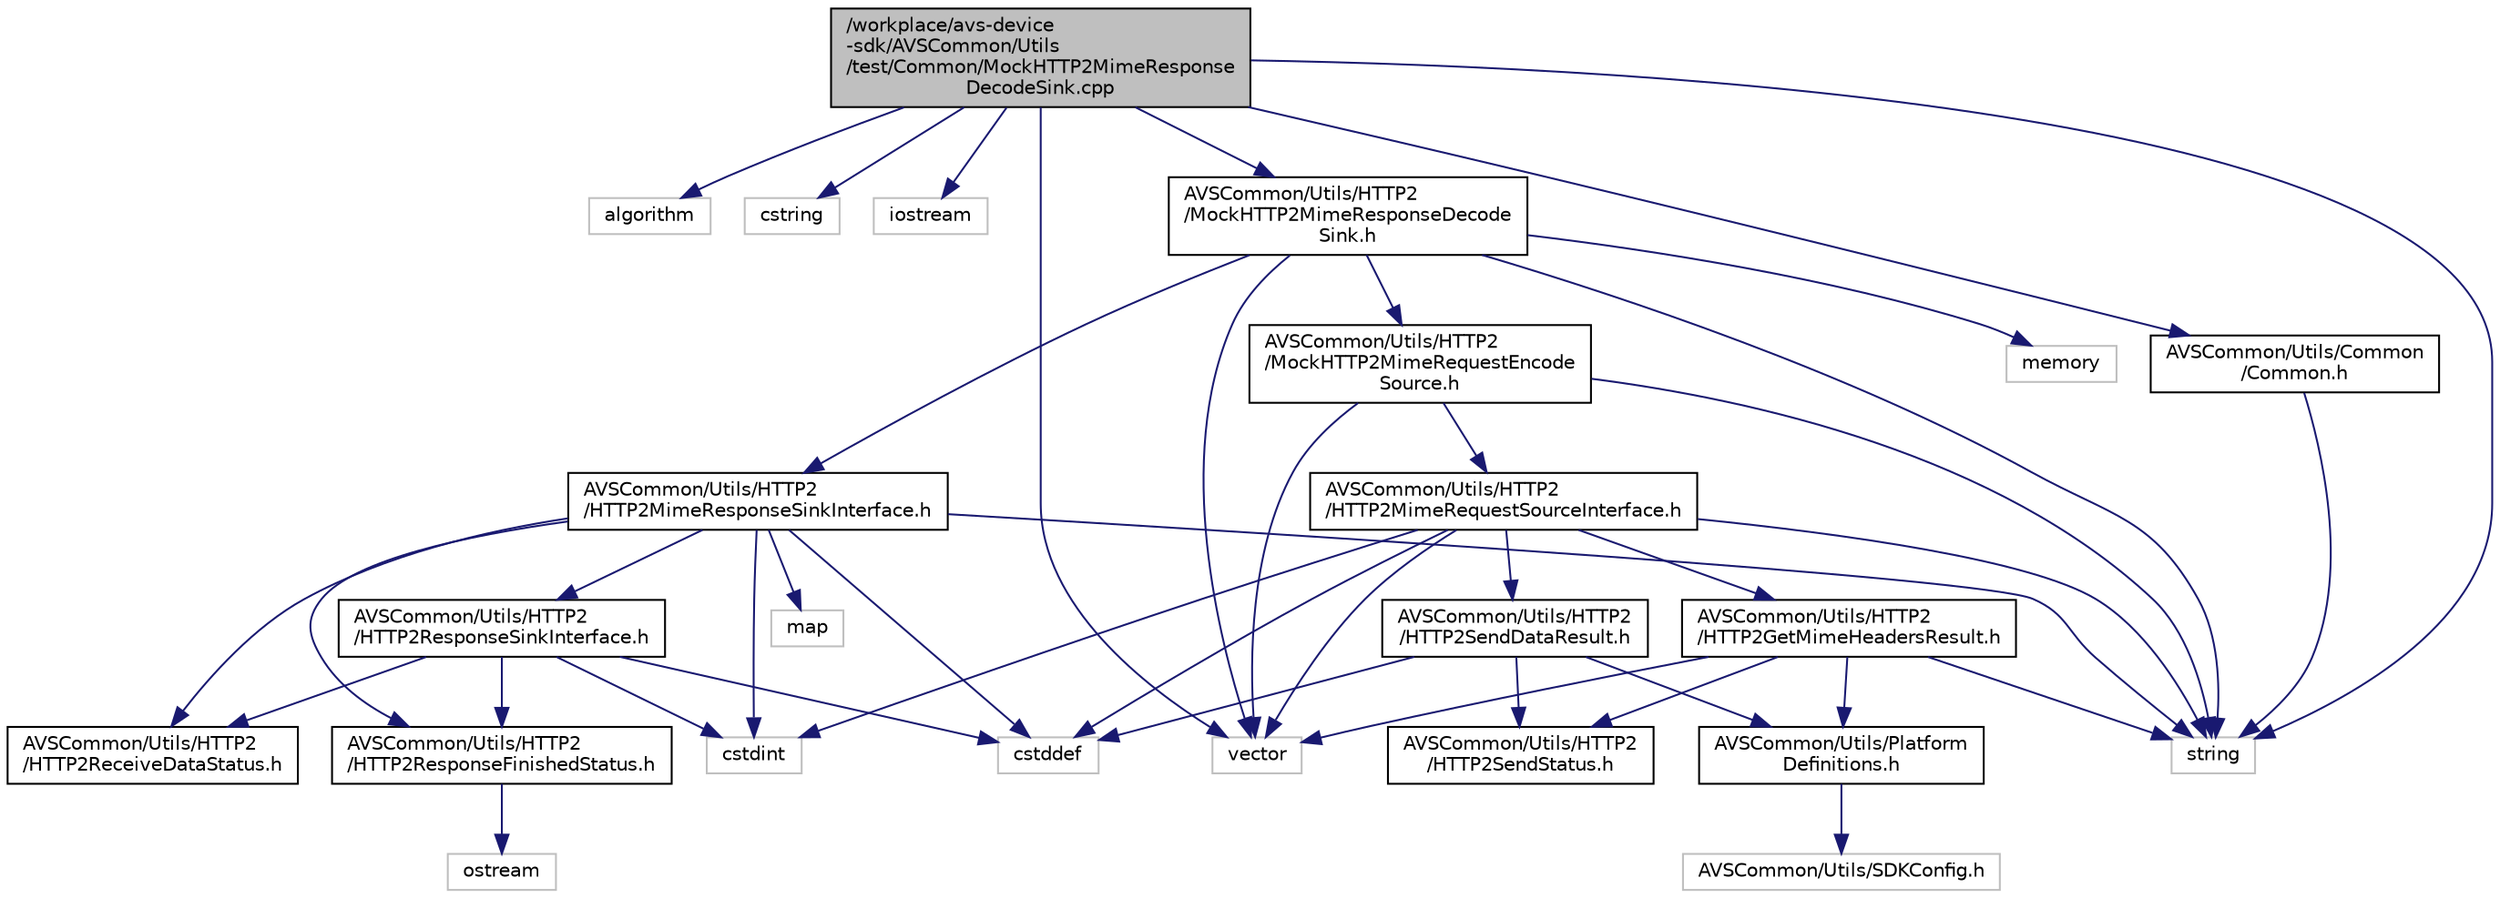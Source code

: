 digraph "/workplace/avs-device-sdk/AVSCommon/Utils/test/Common/MockHTTP2MimeResponseDecodeSink.cpp"
{
  edge [fontname="Helvetica",fontsize="10",labelfontname="Helvetica",labelfontsize="10"];
  node [fontname="Helvetica",fontsize="10",shape=record];
  Node0 [label="/workplace/avs-device\l-sdk/AVSCommon/Utils\l/test/Common/MockHTTP2MimeResponse\lDecodeSink.cpp",height=0.2,width=0.4,color="black", fillcolor="grey75", style="filled", fontcolor="black"];
  Node0 -> Node1 [color="midnightblue",fontsize="10",style="solid",fontname="Helvetica"];
  Node1 [label="algorithm",height=0.2,width=0.4,color="grey75", fillcolor="white", style="filled"];
  Node0 -> Node2 [color="midnightblue",fontsize="10",style="solid",fontname="Helvetica"];
  Node2 [label="cstring",height=0.2,width=0.4,color="grey75", fillcolor="white", style="filled"];
  Node0 -> Node3 [color="midnightblue",fontsize="10",style="solid",fontname="Helvetica"];
  Node3 [label="iostream",height=0.2,width=0.4,color="grey75", fillcolor="white", style="filled"];
  Node0 -> Node4 [color="midnightblue",fontsize="10",style="solid",fontname="Helvetica"];
  Node4 [label="string",height=0.2,width=0.4,color="grey75", fillcolor="white", style="filled"];
  Node0 -> Node5 [color="midnightblue",fontsize="10",style="solid",fontname="Helvetica"];
  Node5 [label="vector",height=0.2,width=0.4,color="grey75", fillcolor="white", style="filled"];
  Node0 -> Node6 [color="midnightblue",fontsize="10",style="solid",fontname="Helvetica"];
  Node6 [label="AVSCommon/Utils/HTTP2\l/MockHTTP2MimeResponseDecode\lSink.h",height=0.2,width=0.4,color="black", fillcolor="white", style="filled",URL="$_mock_h_t_t_p2_mime_response_decode_sink_8h.html"];
  Node6 -> Node4 [color="midnightblue",fontsize="10",style="solid",fontname="Helvetica"];
  Node6 -> Node5 [color="midnightblue",fontsize="10",style="solid",fontname="Helvetica"];
  Node6 -> Node7 [color="midnightblue",fontsize="10",style="solid",fontname="Helvetica"];
  Node7 [label="memory",height=0.2,width=0.4,color="grey75", fillcolor="white", style="filled"];
  Node6 -> Node8 [color="midnightblue",fontsize="10",style="solid",fontname="Helvetica"];
  Node8 [label="AVSCommon/Utils/HTTP2\l/HTTP2MimeResponseSinkInterface.h",height=0.2,width=0.4,color="black", fillcolor="white", style="filled",URL="$_h_t_t_p2_mime_response_sink_interface_8h.html"];
  Node8 -> Node9 [color="midnightblue",fontsize="10",style="solid",fontname="Helvetica"];
  Node9 [label="cstddef",height=0.2,width=0.4,color="grey75", fillcolor="white", style="filled"];
  Node8 -> Node10 [color="midnightblue",fontsize="10",style="solid",fontname="Helvetica"];
  Node10 [label="cstdint",height=0.2,width=0.4,color="grey75", fillcolor="white", style="filled"];
  Node8 -> Node11 [color="midnightblue",fontsize="10",style="solid",fontname="Helvetica"];
  Node11 [label="map",height=0.2,width=0.4,color="grey75", fillcolor="white", style="filled"];
  Node8 -> Node4 [color="midnightblue",fontsize="10",style="solid",fontname="Helvetica"];
  Node8 -> Node12 [color="midnightblue",fontsize="10",style="solid",fontname="Helvetica"];
  Node12 [label="AVSCommon/Utils/HTTP2\l/HTTP2ResponseSinkInterface.h",height=0.2,width=0.4,color="black", fillcolor="white", style="filled",URL="$_h_t_t_p2_response_sink_interface_8h.html"];
  Node12 -> Node9 [color="midnightblue",fontsize="10",style="solid",fontname="Helvetica"];
  Node12 -> Node10 [color="midnightblue",fontsize="10",style="solid",fontname="Helvetica"];
  Node12 -> Node13 [color="midnightblue",fontsize="10",style="solid",fontname="Helvetica"];
  Node13 [label="AVSCommon/Utils/HTTP2\l/HTTP2ReceiveDataStatus.h",height=0.2,width=0.4,color="black", fillcolor="white", style="filled",URL="$_h_t_t_p2_receive_data_status_8h.html"];
  Node12 -> Node14 [color="midnightblue",fontsize="10",style="solid",fontname="Helvetica"];
  Node14 [label="AVSCommon/Utils/HTTP2\l/HTTP2ResponseFinishedStatus.h",height=0.2,width=0.4,color="black", fillcolor="white", style="filled",URL="$_h_t_t_p2_response_finished_status_8h.html"];
  Node14 -> Node15 [color="midnightblue",fontsize="10",style="solid",fontname="Helvetica"];
  Node15 [label="ostream",height=0.2,width=0.4,color="grey75", fillcolor="white", style="filled"];
  Node8 -> Node13 [color="midnightblue",fontsize="10",style="solid",fontname="Helvetica"];
  Node8 -> Node14 [color="midnightblue",fontsize="10",style="solid",fontname="Helvetica"];
  Node6 -> Node16 [color="midnightblue",fontsize="10",style="solid",fontname="Helvetica"];
  Node16 [label="AVSCommon/Utils/HTTP2\l/MockHTTP2MimeRequestEncode\lSource.h",height=0.2,width=0.4,color="black", fillcolor="white", style="filled",URL="$_mock_h_t_t_p2_mime_request_encode_source_8h.html"];
  Node16 -> Node4 [color="midnightblue",fontsize="10",style="solid",fontname="Helvetica"];
  Node16 -> Node5 [color="midnightblue",fontsize="10",style="solid",fontname="Helvetica"];
  Node16 -> Node17 [color="midnightblue",fontsize="10",style="solid",fontname="Helvetica"];
  Node17 [label="AVSCommon/Utils/HTTP2\l/HTTP2MimeRequestSourceInterface.h",height=0.2,width=0.4,color="black", fillcolor="white", style="filled",URL="$_h_t_t_p2_mime_request_source_interface_8h.html"];
  Node17 -> Node9 [color="midnightblue",fontsize="10",style="solid",fontname="Helvetica"];
  Node17 -> Node10 [color="midnightblue",fontsize="10",style="solid",fontname="Helvetica"];
  Node17 -> Node4 [color="midnightblue",fontsize="10",style="solid",fontname="Helvetica"];
  Node17 -> Node5 [color="midnightblue",fontsize="10",style="solid",fontname="Helvetica"];
  Node17 -> Node18 [color="midnightblue",fontsize="10",style="solid",fontname="Helvetica"];
  Node18 [label="AVSCommon/Utils/HTTP2\l/HTTP2GetMimeHeadersResult.h",height=0.2,width=0.4,color="black", fillcolor="white", style="filled",URL="$_h_t_t_p2_get_mime_headers_result_8h.html"];
  Node18 -> Node4 [color="midnightblue",fontsize="10",style="solid",fontname="Helvetica"];
  Node18 -> Node5 [color="midnightblue",fontsize="10",style="solid",fontname="Helvetica"];
  Node18 -> Node19 [color="midnightblue",fontsize="10",style="solid",fontname="Helvetica"];
  Node19 [label="AVSCommon/Utils/HTTP2\l/HTTP2SendStatus.h",height=0.2,width=0.4,color="black", fillcolor="white", style="filled",URL="$_h_t_t_p2_send_status_8h.html"];
  Node18 -> Node20 [color="midnightblue",fontsize="10",style="solid",fontname="Helvetica"];
  Node20 [label="AVSCommon/Utils/Platform\lDefinitions.h",height=0.2,width=0.4,color="black", fillcolor="white", style="filled",URL="$_platform_definitions_8h.html"];
  Node20 -> Node21 [color="midnightblue",fontsize="10",style="solid",fontname="Helvetica"];
  Node21 [label="AVSCommon/Utils/SDKConfig.h",height=0.2,width=0.4,color="grey75", fillcolor="white", style="filled"];
  Node17 -> Node22 [color="midnightblue",fontsize="10",style="solid",fontname="Helvetica"];
  Node22 [label="AVSCommon/Utils/HTTP2\l/HTTP2SendDataResult.h",height=0.2,width=0.4,color="black", fillcolor="white", style="filled",URL="$_h_t_t_p2_send_data_result_8h.html"];
  Node22 -> Node9 [color="midnightblue",fontsize="10",style="solid",fontname="Helvetica"];
  Node22 -> Node20 [color="midnightblue",fontsize="10",style="solid",fontname="Helvetica"];
  Node22 -> Node19 [color="midnightblue",fontsize="10",style="solid",fontname="Helvetica"];
  Node0 -> Node23 [color="midnightblue",fontsize="10",style="solid",fontname="Helvetica"];
  Node23 [label="AVSCommon/Utils/Common\l/Common.h",height=0.2,width=0.4,color="black", fillcolor="white", style="filled",URL="$_utils_2test_2_a_v_s_common_2_utils_2_common_2_common_8h.html"];
  Node23 -> Node4 [color="midnightblue",fontsize="10",style="solid",fontname="Helvetica"];
}
